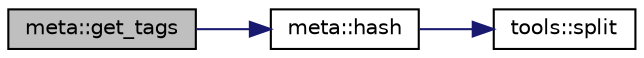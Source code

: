 digraph "meta::get_tags"
{
 // INTERACTIVE_SVG=YES
 // LATEX_PDF_SIZE
  edge [fontname="Helvetica",fontsize="10",labelfontname="Helvetica",labelfontsize="10"];
  node [fontname="Helvetica",fontsize="10",shape=record];
  rankdir="LR";
  Node1 [label="meta::get_tags",height=0.2,width=0.4,color="black", fillcolor="grey75", style="filled", fontcolor="black",tooltip="Retrieves tags based on a hash."];
  Node1 -> Node2 [color="midnightblue",fontsize="10",style="solid",fontname="Helvetica"];
  Node2 [label="meta::hash",height=0.2,width=0.4,color="black", fillcolor="white", style="filled",URL="$classmeta.html#a35d142708b4b66eeb857eb0c204e459b",tooltip="Generates a hash for a given filename."];
  Node2 -> Node3 [color="midnightblue",fontsize="10",style="solid",fontname="Helvetica"];
  Node3 [label="tools::split",height=0.2,width=0.4,color="black", fillcolor="white", style="filled",URL="$classtools.html#a352a6965f2f3c768f0f4ecd1f978fcc0",tooltip="Splits a string into a vector of substrings based on a delimiter."];
}
